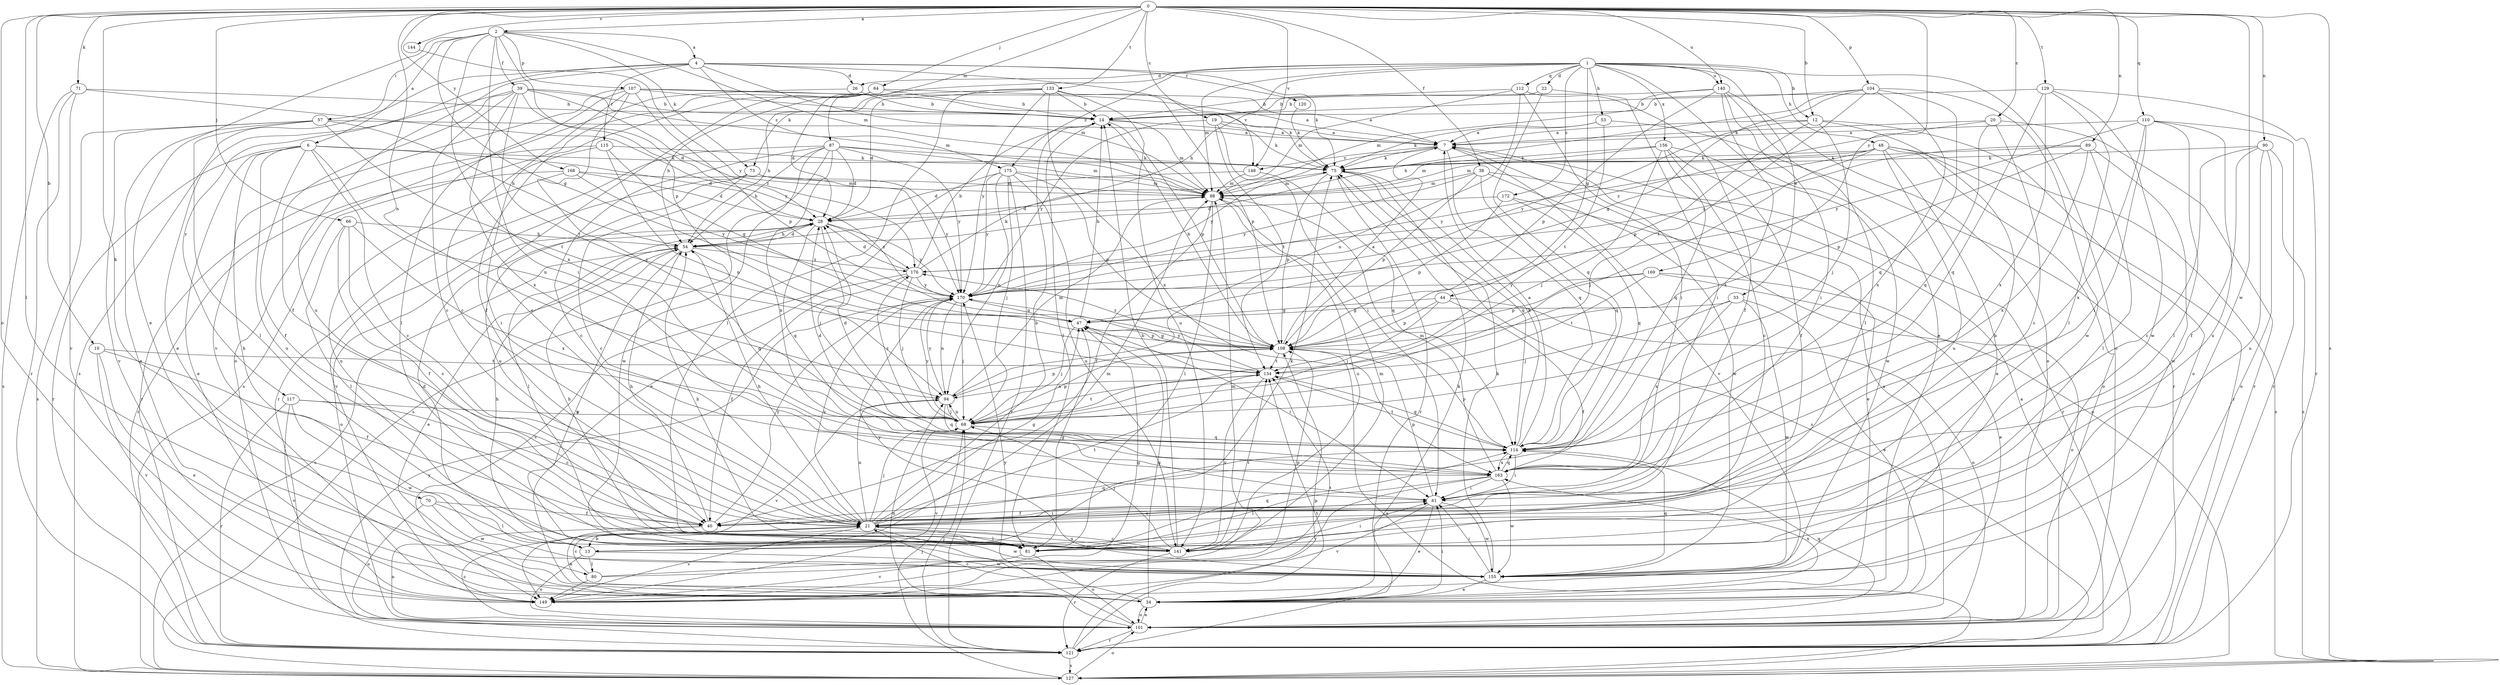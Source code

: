 strict digraph  {
0;
1;
2;
4;
6;
7;
10;
12;
13;
14;
19;
20;
21;
22;
26;
28;
33;
34;
38;
39;
40;
44;
47;
48;
53;
54;
57;
61;
64;
66;
68;
70;
71;
73;
75;
80;
81;
87;
88;
89;
90;
94;
101;
104;
107;
108;
110;
112;
114;
115;
117;
120;
121;
127;
129;
133;
134;
140;
141;
144;
148;
149;
155;
156;
163;
168;
169;
170;
172;
175;
176;
0 -> 2  [label=a];
0 -> 10  [label=b];
0 -> 12  [label=b];
0 -> 19  [label=c];
0 -> 20  [label=c];
0 -> 38  [label=f];
0 -> 64  [label=j];
0 -> 66  [label=j];
0 -> 70  [label=k];
0 -> 71  [label=k];
0 -> 80  [label=l];
0 -> 87  [label=m];
0 -> 89  [label=n];
0 -> 90  [label=n];
0 -> 94  [label=n];
0 -> 101  [label=o];
0 -> 104  [label=p];
0 -> 110  [label=q];
0 -> 127  [label=s];
0 -> 129  [label=t];
0 -> 133  [label=t];
0 -> 140  [label=u];
0 -> 144  [label=v];
0 -> 148  [label=v];
0 -> 155  [label=w];
0 -> 168  [label=y];
0 -> 169  [label=y];
1 -> 12  [label=b];
1 -> 22  [label=d];
1 -> 26  [label=d];
1 -> 33  [label=e];
1 -> 34  [label=e];
1 -> 44  [label=g];
1 -> 48  [label=h];
1 -> 53  [label=h];
1 -> 54  [label=h];
1 -> 73  [label=k];
1 -> 88  [label=m];
1 -> 101  [label=o];
1 -> 112  [label=q];
1 -> 140  [label=u];
1 -> 156  [label=x];
1 -> 172  [label=z];
1 -> 175  [label=z];
2 -> 4  [label=a];
2 -> 6  [label=a];
2 -> 34  [label=e];
2 -> 39  [label=f];
2 -> 47  [label=g];
2 -> 57  [label=i];
2 -> 61  [label=i];
2 -> 73  [label=k];
2 -> 88  [label=m];
2 -> 107  [label=p];
2 -> 108  [label=p];
2 -> 163  [label=x];
4 -> 26  [label=d];
4 -> 75  [label=k];
4 -> 88  [label=m];
4 -> 115  [label=r];
4 -> 117  [label=r];
4 -> 120  [label=r];
4 -> 127  [label=s];
4 -> 141  [label=u];
4 -> 148  [label=v];
4 -> 175  [label=z];
6 -> 13  [label=b];
6 -> 21  [label=c];
6 -> 28  [label=d];
6 -> 34  [label=e];
6 -> 40  [label=f];
6 -> 75  [label=k];
6 -> 94  [label=n];
6 -> 121  [label=r];
6 -> 141  [label=u];
7 -> 75  [label=k];
7 -> 114  [label=q];
7 -> 148  [label=v];
7 -> 149  [label=v];
7 -> 170  [label=y];
10 -> 34  [label=e];
10 -> 40  [label=f];
10 -> 134  [label=t];
10 -> 149  [label=v];
12 -> 7  [label=a];
12 -> 13  [label=b];
12 -> 68  [label=j];
12 -> 101  [label=o];
12 -> 108  [label=p];
12 -> 170  [label=y];
13 -> 28  [label=d];
13 -> 54  [label=h];
13 -> 75  [label=k];
13 -> 80  [label=l];
13 -> 88  [label=m];
13 -> 101  [label=o];
13 -> 155  [label=w];
14 -> 7  [label=a];
14 -> 81  [label=l];
14 -> 88  [label=m];
14 -> 108  [label=p];
19 -> 7  [label=a];
19 -> 61  [label=i];
19 -> 75  [label=k];
19 -> 134  [label=t];
19 -> 170  [label=y];
20 -> 7  [label=a];
20 -> 21  [label=c];
20 -> 114  [label=q];
20 -> 121  [label=r];
20 -> 176  [label=z];
21 -> 13  [label=b];
21 -> 14  [label=b];
21 -> 47  [label=g];
21 -> 54  [label=h];
21 -> 68  [label=j];
21 -> 81  [label=l];
21 -> 94  [label=n];
21 -> 114  [label=q];
21 -> 134  [label=t];
21 -> 141  [label=u];
21 -> 149  [label=v];
21 -> 155  [label=w];
21 -> 170  [label=y];
22 -> 14  [label=b];
22 -> 61  [label=i];
22 -> 114  [label=q];
26 -> 14  [label=b];
26 -> 101  [label=o];
28 -> 54  [label=h];
28 -> 68  [label=j];
28 -> 81  [label=l];
28 -> 101  [label=o];
28 -> 114  [label=q];
28 -> 170  [label=y];
28 -> 176  [label=z];
33 -> 34  [label=e];
33 -> 47  [label=g];
33 -> 68  [label=j];
33 -> 155  [label=w];
33 -> 163  [label=x];
34 -> 21  [label=c];
34 -> 47  [label=g];
34 -> 61  [label=i];
34 -> 75  [label=k];
34 -> 101  [label=o];
34 -> 163  [label=x];
38 -> 88  [label=m];
38 -> 108  [label=p];
38 -> 114  [label=q];
38 -> 121  [label=r];
38 -> 155  [label=w];
38 -> 170  [label=y];
39 -> 14  [label=b];
39 -> 21  [label=c];
39 -> 28  [label=d];
39 -> 34  [label=e];
39 -> 40  [label=f];
39 -> 88  [label=m];
39 -> 134  [label=t];
39 -> 163  [label=x];
39 -> 176  [label=z];
40 -> 34  [label=e];
40 -> 54  [label=h];
40 -> 61  [label=i];
40 -> 101  [label=o];
40 -> 170  [label=y];
44 -> 40  [label=f];
44 -> 47  [label=g];
44 -> 68  [label=j];
44 -> 101  [label=o];
44 -> 108  [label=p];
47 -> 14  [label=b];
47 -> 61  [label=i];
47 -> 68  [label=j];
47 -> 108  [label=p];
48 -> 34  [label=e];
48 -> 68  [label=j];
48 -> 75  [label=k];
48 -> 88  [label=m];
48 -> 101  [label=o];
48 -> 121  [label=r];
48 -> 127  [label=s];
48 -> 141  [label=u];
48 -> 170  [label=y];
53 -> 7  [label=a];
53 -> 75  [label=k];
53 -> 121  [label=r];
53 -> 134  [label=t];
54 -> 28  [label=d];
54 -> 34  [label=e];
54 -> 114  [label=q];
54 -> 127  [label=s];
54 -> 155  [label=w];
54 -> 176  [label=z];
57 -> 7  [label=a];
57 -> 34  [label=e];
57 -> 54  [label=h];
57 -> 81  [label=l];
57 -> 127  [label=s];
57 -> 134  [label=t];
57 -> 149  [label=v];
61 -> 21  [label=c];
61 -> 34  [label=e];
61 -> 40  [label=f];
61 -> 108  [label=p];
61 -> 149  [label=v];
61 -> 155  [label=w];
64 -> 7  [label=a];
64 -> 14  [label=b];
64 -> 21  [label=c];
64 -> 28  [label=d];
64 -> 40  [label=f];
64 -> 54  [label=h];
64 -> 127  [label=s];
66 -> 21  [label=c];
66 -> 40  [label=f];
66 -> 54  [label=h];
66 -> 81  [label=l];
66 -> 163  [label=x];
68 -> 28  [label=d];
68 -> 94  [label=n];
68 -> 108  [label=p];
68 -> 114  [label=q];
68 -> 134  [label=t];
68 -> 149  [label=v];
68 -> 170  [label=y];
68 -> 176  [label=z];
70 -> 40  [label=f];
70 -> 81  [label=l];
70 -> 101  [label=o];
70 -> 155  [label=w];
71 -> 14  [label=b];
71 -> 121  [label=r];
71 -> 127  [label=s];
71 -> 149  [label=v];
71 -> 170  [label=y];
73 -> 21  [label=c];
73 -> 88  [label=m];
73 -> 141  [label=u];
73 -> 149  [label=v];
73 -> 170  [label=y];
75 -> 88  [label=m];
75 -> 108  [label=p];
75 -> 114  [label=q];
75 -> 121  [label=r];
75 -> 127  [label=s];
80 -> 21  [label=c];
80 -> 88  [label=m];
80 -> 108  [label=p];
80 -> 149  [label=v];
81 -> 47  [label=g];
81 -> 54  [label=h];
81 -> 101  [label=o];
81 -> 114  [label=q];
81 -> 149  [label=v];
87 -> 21  [label=c];
87 -> 28  [label=d];
87 -> 54  [label=h];
87 -> 75  [label=k];
87 -> 88  [label=m];
87 -> 121  [label=r];
87 -> 127  [label=s];
87 -> 155  [label=w];
87 -> 163  [label=x];
87 -> 170  [label=y];
88 -> 28  [label=d];
88 -> 40  [label=f];
88 -> 81  [label=l];
88 -> 141  [label=u];
89 -> 75  [label=k];
89 -> 81  [label=l];
89 -> 108  [label=p];
89 -> 155  [label=w];
89 -> 163  [label=x];
89 -> 176  [label=z];
90 -> 21  [label=c];
90 -> 40  [label=f];
90 -> 75  [label=k];
90 -> 101  [label=o];
90 -> 127  [label=s];
90 -> 141  [label=u];
94 -> 68  [label=j];
94 -> 88  [label=m];
94 -> 108  [label=p];
94 -> 114  [label=q];
94 -> 149  [label=v];
94 -> 170  [label=y];
101 -> 7  [label=a];
101 -> 21  [label=c];
101 -> 34  [label=e];
101 -> 94  [label=n];
101 -> 114  [label=q];
101 -> 121  [label=r];
101 -> 170  [label=y];
104 -> 14  [label=b];
104 -> 47  [label=g];
104 -> 54  [label=h];
104 -> 114  [label=q];
104 -> 134  [label=t];
104 -> 155  [label=w];
104 -> 163  [label=x];
107 -> 7  [label=a];
107 -> 14  [label=b];
107 -> 21  [label=c];
107 -> 68  [label=j];
107 -> 75  [label=k];
107 -> 81  [label=l];
107 -> 108  [label=p];
107 -> 149  [label=v];
108 -> 7  [label=a];
108 -> 14  [label=b];
108 -> 47  [label=g];
108 -> 127  [label=s];
108 -> 134  [label=t];
108 -> 176  [label=z];
110 -> 7  [label=a];
110 -> 61  [label=i];
110 -> 81  [label=l];
110 -> 121  [label=r];
110 -> 141  [label=u];
110 -> 163  [label=x];
110 -> 170  [label=y];
112 -> 14  [label=b];
112 -> 40  [label=f];
112 -> 61  [label=i];
112 -> 88  [label=m];
112 -> 94  [label=n];
114 -> 7  [label=a];
114 -> 28  [label=d];
114 -> 61  [label=i];
114 -> 75  [label=k];
114 -> 108  [label=p];
114 -> 134  [label=t];
114 -> 163  [label=x];
115 -> 47  [label=g];
115 -> 61  [label=i];
115 -> 75  [label=k];
115 -> 94  [label=n];
115 -> 121  [label=r];
117 -> 21  [label=c];
117 -> 68  [label=j];
117 -> 121  [label=r];
117 -> 149  [label=v];
117 -> 155  [label=w];
120 -> 75  [label=k];
121 -> 7  [label=a];
121 -> 68  [label=j];
121 -> 108  [label=p];
121 -> 127  [label=s];
121 -> 134  [label=t];
121 -> 170  [label=y];
127 -> 7  [label=a];
127 -> 68  [label=j];
127 -> 101  [label=o];
129 -> 14  [label=b];
129 -> 81  [label=l];
129 -> 114  [label=q];
129 -> 121  [label=r];
129 -> 155  [label=w];
129 -> 163  [label=x];
133 -> 14  [label=b];
133 -> 28  [label=d];
133 -> 54  [label=h];
133 -> 81  [label=l];
133 -> 108  [label=p];
133 -> 141  [label=u];
133 -> 163  [label=x];
133 -> 170  [label=y];
134 -> 94  [label=n];
134 -> 114  [label=q];
134 -> 141  [label=u];
134 -> 170  [label=y];
140 -> 14  [label=b];
140 -> 61  [label=i];
140 -> 81  [label=l];
140 -> 88  [label=m];
140 -> 101  [label=o];
140 -> 108  [label=p];
140 -> 163  [label=x];
141 -> 14  [label=b];
141 -> 21  [label=c];
141 -> 54  [label=h];
141 -> 61  [label=i];
141 -> 68  [label=j];
141 -> 88  [label=m];
141 -> 121  [label=r];
141 -> 134  [label=t];
144 -> 170  [label=y];
148 -> 28  [label=d];
148 -> 88  [label=m];
148 -> 114  [label=q];
149 -> 47  [label=g];
149 -> 134  [label=t];
155 -> 34  [label=e];
155 -> 61  [label=i];
155 -> 75  [label=k];
155 -> 114  [label=q];
155 -> 170  [label=y];
156 -> 21  [label=c];
156 -> 40  [label=f];
156 -> 68  [label=j];
156 -> 75  [label=k];
156 -> 88  [label=m];
156 -> 114  [label=q];
156 -> 155  [label=w];
163 -> 61  [label=i];
163 -> 81  [label=l];
163 -> 88  [label=m];
163 -> 114  [label=q];
163 -> 149  [label=v];
163 -> 155  [label=w];
168 -> 28  [label=d];
168 -> 88  [label=m];
168 -> 121  [label=r];
168 -> 141  [label=u];
168 -> 170  [label=y];
169 -> 34  [label=e];
169 -> 101  [label=o];
169 -> 108  [label=p];
169 -> 134  [label=t];
169 -> 170  [label=y];
170 -> 47  [label=g];
170 -> 68  [label=j];
170 -> 94  [label=n];
172 -> 28  [label=d];
172 -> 34  [label=e];
172 -> 108  [label=p];
172 -> 114  [label=q];
175 -> 34  [label=e];
175 -> 68  [label=j];
175 -> 88  [label=m];
175 -> 94  [label=n];
175 -> 108  [label=p];
175 -> 121  [label=r];
175 -> 141  [label=u];
175 -> 170  [label=y];
176 -> 14  [label=b];
176 -> 28  [label=d];
176 -> 40  [label=f];
176 -> 68  [label=j];
176 -> 75  [label=k];
176 -> 149  [label=v];
176 -> 170  [label=y];
}
